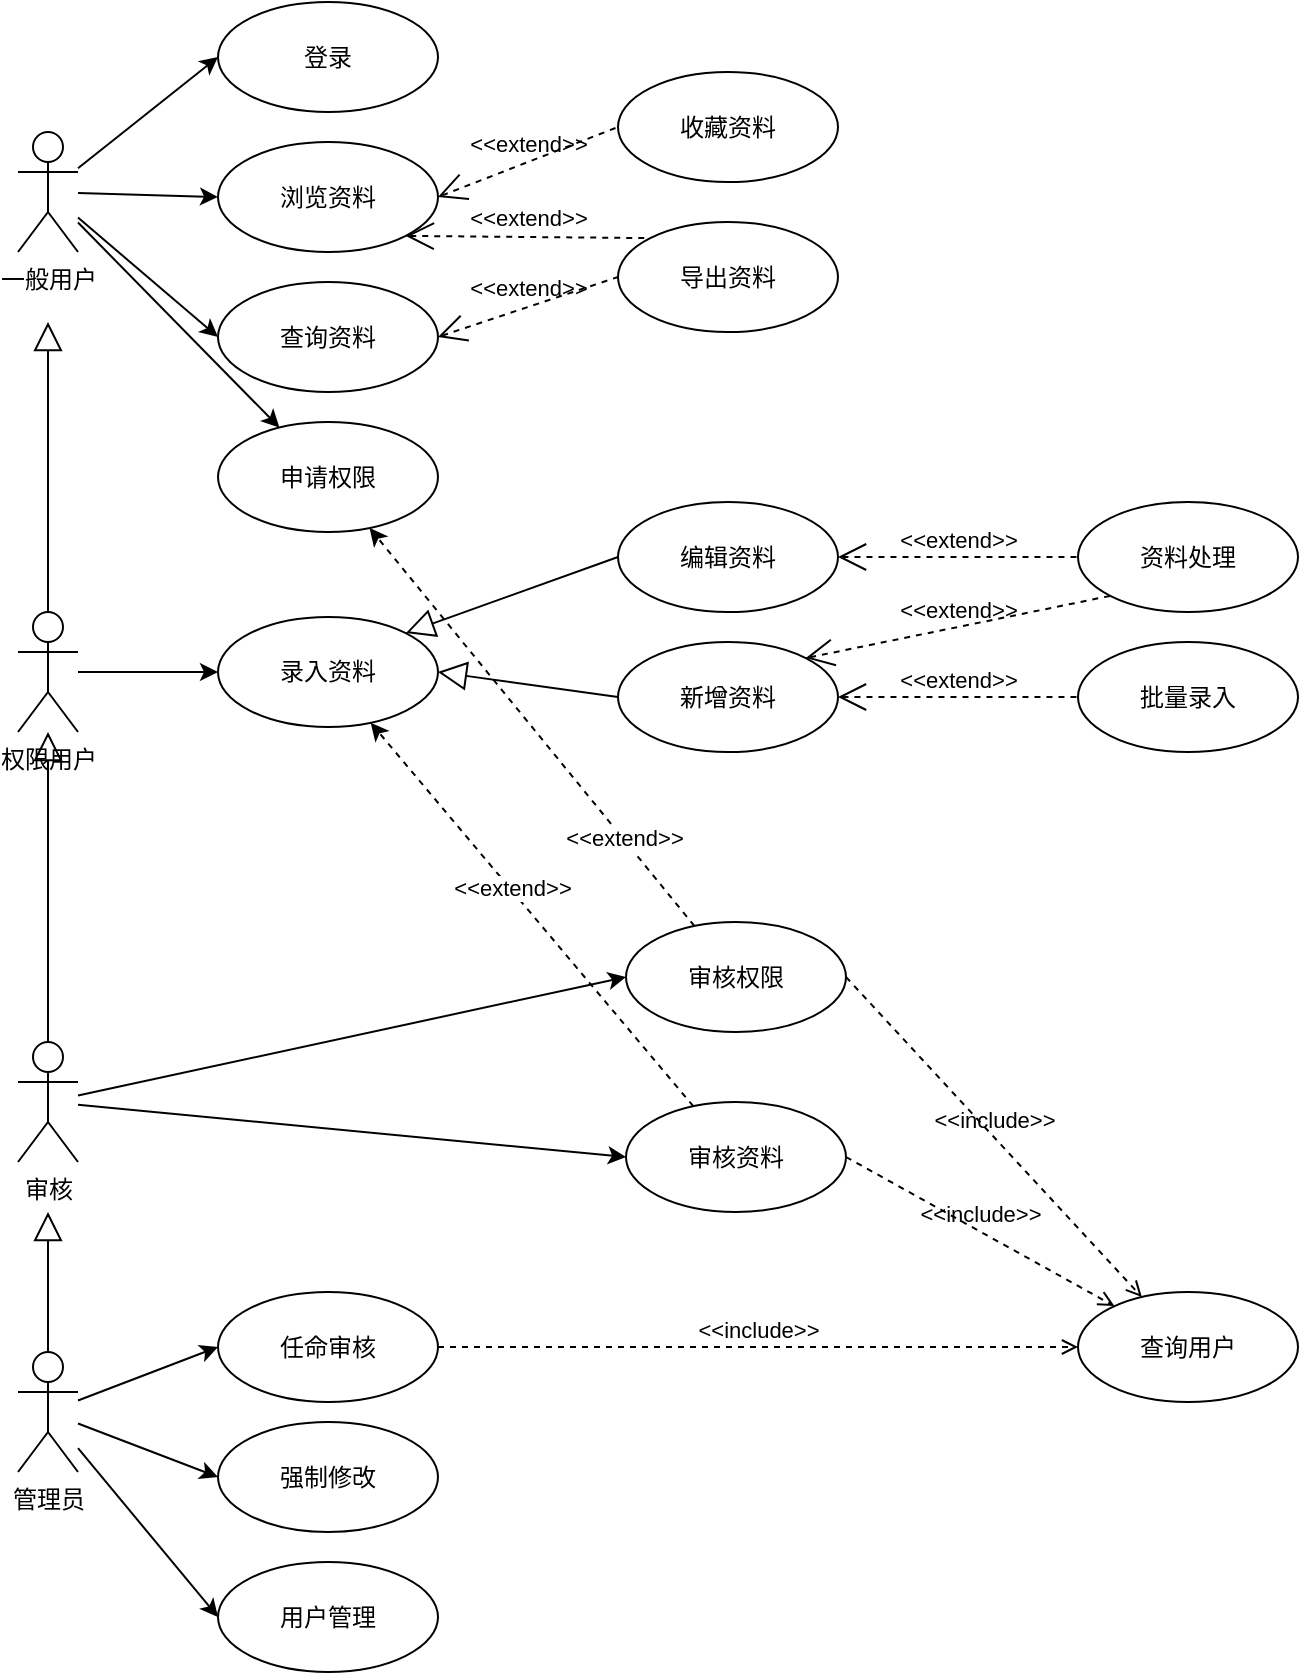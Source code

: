<mxfile version="21.3.8" type="github">
  <diagram name="第 1 页" id="AIWA9SYzXgfP6c0yYHo8">
    <mxGraphModel dx="2074" dy="1106" grid="1" gridSize="10" guides="1" tooltips="1" connect="1" arrows="1" fold="1" page="1" pageScale="1" pageWidth="827" pageHeight="1169" math="0" shadow="0">
      <root>
        <mxCell id="0" />
        <mxCell id="1" parent="0" />
        <mxCell id="RKaLyiD0GiruappCpscS-34" style="rounded=0;orthogonalLoop=1;jettySize=auto;html=1;entryX=0;entryY=0.5;entryDx=0;entryDy=0;" parent="1" source="RKaLyiD0GiruappCpscS-1" target="RKaLyiD0GiruappCpscS-16" edge="1">
          <mxGeometry relative="1" as="geometry" />
        </mxCell>
        <mxCell id="RKaLyiD0GiruappCpscS-35" style="rounded=0;orthogonalLoop=1;jettySize=auto;html=1;entryX=0;entryY=0.5;entryDx=0;entryDy=0;" parent="1" source="RKaLyiD0GiruappCpscS-1" target="RKaLyiD0GiruappCpscS-15" edge="1">
          <mxGeometry relative="1" as="geometry" />
        </mxCell>
        <mxCell id="RKaLyiD0GiruappCpscS-36" style="rounded=0;orthogonalLoop=1;jettySize=auto;html=1;entryX=0;entryY=0.5;entryDx=0;entryDy=0;" parent="1" source="RKaLyiD0GiruappCpscS-1" target="RKaLyiD0GiruappCpscS-12" edge="1">
          <mxGeometry relative="1" as="geometry" />
        </mxCell>
        <mxCell id="hWtvvQXqod2vjXrRNYsd-2" style="rounded=0;orthogonalLoop=1;jettySize=auto;html=1;" edge="1" parent="1" source="RKaLyiD0GiruappCpscS-1" target="hWtvvQXqod2vjXrRNYsd-1">
          <mxGeometry relative="1" as="geometry" />
        </mxCell>
        <mxCell id="RKaLyiD0GiruappCpscS-1" value="一般用户" style="shape=umlActor;verticalLabelPosition=bottom;verticalAlign=top;html=1;" parent="1" vertex="1">
          <mxGeometry x="110" y="205" width="30" height="60" as="geometry" />
        </mxCell>
        <mxCell id="RKaLyiD0GiruappCpscS-56" style="edgeStyle=orthogonalEdgeStyle;rounded=0;orthogonalLoop=1;jettySize=auto;html=1;entryX=0;entryY=0.5;entryDx=0;entryDy=0;" parent="1" source="RKaLyiD0GiruappCpscS-2" target="RKaLyiD0GiruappCpscS-54" edge="1">
          <mxGeometry relative="1" as="geometry" />
        </mxCell>
        <mxCell id="RKaLyiD0GiruappCpscS-2" value="权限用户" style="shape=umlActor;verticalLabelPosition=bottom;verticalAlign=top;html=1;" parent="1" vertex="1">
          <mxGeometry x="110" y="445" width="30" height="60" as="geometry" />
        </mxCell>
        <mxCell id="RKaLyiD0GiruappCpscS-41" style="rounded=0;orthogonalLoop=1;jettySize=auto;html=1;entryX=0;entryY=0.5;entryDx=0;entryDy=0;" parent="1" source="RKaLyiD0GiruappCpscS-3" target="RKaLyiD0GiruappCpscS-24" edge="1">
          <mxGeometry relative="1" as="geometry" />
        </mxCell>
        <mxCell id="RKaLyiD0GiruappCpscS-42" style="rounded=0;orthogonalLoop=1;jettySize=auto;html=1;entryX=0;entryY=0.5;entryDx=0;entryDy=0;" parent="1" source="RKaLyiD0GiruappCpscS-3" target="RKaLyiD0GiruappCpscS-33" edge="1">
          <mxGeometry relative="1" as="geometry" />
        </mxCell>
        <mxCell id="RKaLyiD0GiruappCpscS-43" style="rounded=0;orthogonalLoop=1;jettySize=auto;html=1;entryX=0;entryY=0.5;entryDx=0;entryDy=0;" parent="1" source="RKaLyiD0GiruappCpscS-3" target="RKaLyiD0GiruappCpscS-25" edge="1">
          <mxGeometry relative="1" as="geometry" />
        </mxCell>
        <mxCell id="RKaLyiD0GiruappCpscS-3" value="管理员" style="shape=umlActor;verticalLabelPosition=bottom;verticalAlign=top;html=1;" parent="1" vertex="1">
          <mxGeometry x="110" y="815" width="30" height="60" as="geometry" />
        </mxCell>
        <mxCell id="RKaLyiD0GiruappCpscS-39" style="rounded=0;orthogonalLoop=1;jettySize=auto;html=1;entryX=0;entryY=0.5;entryDx=0;entryDy=0;" parent="1" source="RKaLyiD0GiruappCpscS-6" target="RKaLyiD0GiruappCpscS-23" edge="1">
          <mxGeometry relative="1" as="geometry" />
        </mxCell>
        <mxCell id="RKaLyiD0GiruappCpscS-40" style="rounded=0;orthogonalLoop=1;jettySize=auto;html=1;entryX=0;entryY=0.5;entryDx=0;entryDy=0;" parent="1" source="RKaLyiD0GiruappCpscS-6" target="RKaLyiD0GiruappCpscS-22" edge="1">
          <mxGeometry relative="1" as="geometry" />
        </mxCell>
        <mxCell id="RKaLyiD0GiruappCpscS-6" value="审核" style="shape=umlActor;verticalLabelPosition=bottom;verticalAlign=top;html=1;" parent="1" vertex="1">
          <mxGeometry x="110" y="660" width="30" height="60" as="geometry" />
        </mxCell>
        <mxCell id="RKaLyiD0GiruappCpscS-12" value="查询资料" style="ellipse;whiteSpace=wrap;html=1;" parent="1" vertex="1">
          <mxGeometry x="210" y="280" width="110" height="55" as="geometry" />
        </mxCell>
        <mxCell id="RKaLyiD0GiruappCpscS-13" value="编辑资料" style="ellipse;whiteSpace=wrap;html=1;" parent="1" vertex="1">
          <mxGeometry x="410" y="390" width="110" height="55" as="geometry" />
        </mxCell>
        <mxCell id="RKaLyiD0GiruappCpscS-15" value="浏览资料" style="ellipse;whiteSpace=wrap;html=1;" parent="1" vertex="1">
          <mxGeometry x="210" y="210" width="110" height="55" as="geometry" />
        </mxCell>
        <mxCell id="RKaLyiD0GiruappCpscS-16" value="登录" style="ellipse;whiteSpace=wrap;html=1;" parent="1" vertex="1">
          <mxGeometry x="210" y="140" width="110" height="55" as="geometry" />
        </mxCell>
        <mxCell id="RKaLyiD0GiruappCpscS-17" value="收藏资料" style="ellipse;whiteSpace=wrap;html=1;" parent="1" vertex="1">
          <mxGeometry x="410" y="175" width="110" height="55" as="geometry" />
        </mxCell>
        <mxCell id="RKaLyiD0GiruappCpscS-18" value="导出资料" style="ellipse;whiteSpace=wrap;html=1;" parent="1" vertex="1">
          <mxGeometry x="410" y="250" width="110" height="55" as="geometry" />
        </mxCell>
        <mxCell id="RKaLyiD0GiruappCpscS-20" value="新增资料" style="ellipse;whiteSpace=wrap;html=1;" parent="1" vertex="1">
          <mxGeometry x="410" y="460" width="110" height="55" as="geometry" />
        </mxCell>
        <mxCell id="RKaLyiD0GiruappCpscS-21" value="资料处理" style="ellipse;whiteSpace=wrap;html=1;" parent="1" vertex="1">
          <mxGeometry x="640" y="390" width="110" height="55" as="geometry" />
        </mxCell>
        <mxCell id="hWtvvQXqod2vjXrRNYsd-4" style="rounded=0;orthogonalLoop=1;jettySize=auto;html=1;dashed=1;" edge="1" parent="1" source="RKaLyiD0GiruappCpscS-22" target="RKaLyiD0GiruappCpscS-54">
          <mxGeometry relative="1" as="geometry" />
        </mxCell>
        <mxCell id="hWtvvQXqod2vjXrRNYsd-6" value="&amp;lt;&amp;lt;extend&amp;gt;&amp;gt;" style="edgeLabel;html=1;align=center;verticalAlign=middle;resizable=0;points=[];" vertex="1" connectable="0" parent="hWtvvQXqod2vjXrRNYsd-4">
          <mxGeometry x="0.139" relative="1" as="geometry">
            <mxPoint x="1" as="offset" />
          </mxGeometry>
        </mxCell>
        <mxCell id="RKaLyiD0GiruappCpscS-22" value="审核资料" style="ellipse;whiteSpace=wrap;html=1;" parent="1" vertex="1">
          <mxGeometry x="414" y="690" width="110" height="55" as="geometry" />
        </mxCell>
        <mxCell id="hWtvvQXqod2vjXrRNYsd-5" style="rounded=0;orthogonalLoop=1;jettySize=auto;html=1;dashed=1;" edge="1" parent="1" source="RKaLyiD0GiruappCpscS-23" target="hWtvvQXqod2vjXrRNYsd-1">
          <mxGeometry relative="1" as="geometry" />
        </mxCell>
        <mxCell id="hWtvvQXqod2vjXrRNYsd-7" value="&amp;lt;&amp;lt;extend&amp;gt;&amp;gt;" style="edgeLabel;html=1;align=center;verticalAlign=middle;resizable=0;points=[];" vertex="1" connectable="0" parent="hWtvvQXqod2vjXrRNYsd-5">
          <mxGeometry x="-0.561" y="-1" relative="1" as="geometry">
            <mxPoint x="-1" as="offset" />
          </mxGeometry>
        </mxCell>
        <mxCell id="RKaLyiD0GiruappCpscS-23" value="审核权限" style="ellipse;whiteSpace=wrap;html=1;" parent="1" vertex="1">
          <mxGeometry x="414" y="600" width="110" height="55" as="geometry" />
        </mxCell>
        <mxCell id="RKaLyiD0GiruappCpscS-24" value="任命审核" style="ellipse;whiteSpace=wrap;html=1;" parent="1" vertex="1">
          <mxGeometry x="210" y="785" width="110" height="55" as="geometry" />
        </mxCell>
        <mxCell id="RKaLyiD0GiruappCpscS-25" value="强制修改" style="ellipse;whiteSpace=wrap;html=1;" parent="1" vertex="1">
          <mxGeometry x="210" y="850" width="110" height="55" as="geometry" />
        </mxCell>
        <mxCell id="RKaLyiD0GiruappCpscS-26" value="批量录入" style="ellipse;whiteSpace=wrap;html=1;" parent="1" vertex="1">
          <mxGeometry x="640" y="460" width="110" height="55" as="geometry" />
        </mxCell>
        <mxCell id="RKaLyiD0GiruappCpscS-27" value="" style="edgeStyle=none;html=1;endArrow=block;endFill=0;endSize=12;verticalAlign=bottom;rounded=0;exitX=0.5;exitY=0;exitDx=0;exitDy=0;exitPerimeter=0;" parent="1" source="RKaLyiD0GiruappCpscS-3" edge="1">
          <mxGeometry width="160" relative="1" as="geometry">
            <mxPoint x="125" y="805" as="sourcePoint" />
            <mxPoint x="125" y="745" as="targetPoint" />
          </mxGeometry>
        </mxCell>
        <mxCell id="RKaLyiD0GiruappCpscS-28" value="" style="edgeStyle=none;html=1;endArrow=block;endFill=0;endSize=12;verticalAlign=bottom;rounded=0;exitX=0.5;exitY=0;exitDx=0;exitDy=0;exitPerimeter=0;" parent="1" source="RKaLyiD0GiruappCpscS-6" edge="1" target="RKaLyiD0GiruappCpscS-2">
          <mxGeometry width="160" relative="1" as="geometry">
            <mxPoint x="130" y="555" as="sourcePoint" />
            <mxPoint x="125" y="585" as="targetPoint" />
          </mxGeometry>
        </mxCell>
        <mxCell id="RKaLyiD0GiruappCpscS-30" value="" style="edgeStyle=none;html=1;endArrow=block;endFill=0;endSize=12;verticalAlign=bottom;rounded=0;exitX=0.5;exitY=0;exitDx=0;exitDy=0;exitPerimeter=0;" parent="1" source="RKaLyiD0GiruappCpscS-2" edge="1">
          <mxGeometry width="160" relative="1" as="geometry">
            <mxPoint x="130" y="450" as="sourcePoint" />
            <mxPoint x="125" y="300" as="targetPoint" />
          </mxGeometry>
        </mxCell>
        <mxCell id="RKaLyiD0GiruappCpscS-33" value="用户管理" style="ellipse;whiteSpace=wrap;html=1;" parent="1" vertex="1">
          <mxGeometry x="210" y="920" width="110" height="55" as="geometry" />
        </mxCell>
        <mxCell id="RKaLyiD0GiruappCpscS-44" value="查询用户" style="ellipse;whiteSpace=wrap;html=1;" parent="1" vertex="1">
          <mxGeometry x="640" y="785" width="110" height="55" as="geometry" />
        </mxCell>
        <mxCell id="RKaLyiD0GiruappCpscS-45" value="&amp;lt;&amp;lt;extend&amp;gt;&amp;gt;" style="edgeStyle=none;html=1;startArrow=open;endArrow=none;startSize=12;verticalAlign=bottom;dashed=1;labelBackgroundColor=none;rounded=0;entryX=0;entryY=0.5;entryDx=0;entryDy=0;exitX=1;exitY=0.5;exitDx=0;exitDy=0;" parent="1" source="RKaLyiD0GiruappCpscS-15" target="RKaLyiD0GiruappCpscS-17" edge="1">
          <mxGeometry width="160" relative="1" as="geometry">
            <mxPoint x="380" y="335" as="sourcePoint" />
            <mxPoint x="540" y="335" as="targetPoint" />
          </mxGeometry>
        </mxCell>
        <mxCell id="RKaLyiD0GiruappCpscS-46" value="&amp;lt;&amp;lt;extend&amp;gt;&amp;gt;" style="edgeStyle=none;html=1;startArrow=open;endArrow=none;startSize=12;verticalAlign=bottom;dashed=1;labelBackgroundColor=none;rounded=0;entryX=0;entryY=0;entryDx=0;entryDy=0;exitX=1;exitY=1;exitDx=0;exitDy=0;" parent="1" source="RKaLyiD0GiruappCpscS-15" target="RKaLyiD0GiruappCpscS-18" edge="1">
          <mxGeometry width="160" relative="1" as="geometry">
            <mxPoint x="330" y="248" as="sourcePoint" />
            <mxPoint x="410" y="213" as="targetPoint" />
          </mxGeometry>
        </mxCell>
        <mxCell id="RKaLyiD0GiruappCpscS-47" value="&amp;lt;&amp;lt;extend&amp;gt;&amp;gt;" style="edgeStyle=none;html=1;startArrow=open;endArrow=none;startSize=12;verticalAlign=bottom;dashed=1;labelBackgroundColor=none;rounded=0;entryX=0;entryY=0.5;entryDx=0;entryDy=0;exitX=1;exitY=0.5;exitDx=0;exitDy=0;" parent="1" source="RKaLyiD0GiruappCpscS-12" target="RKaLyiD0GiruappCpscS-18" edge="1">
          <mxGeometry width="160" relative="1" as="geometry">
            <mxPoint x="340" y="258" as="sourcePoint" />
            <mxPoint x="420" y="223" as="targetPoint" />
          </mxGeometry>
        </mxCell>
        <mxCell id="RKaLyiD0GiruappCpscS-48" value="&amp;lt;&amp;lt;extend&amp;gt;&amp;gt;" style="edgeStyle=none;html=1;startArrow=open;endArrow=none;startSize=12;verticalAlign=bottom;dashed=1;labelBackgroundColor=none;rounded=0;entryX=0;entryY=0.5;entryDx=0;entryDy=0;exitX=1;exitY=0.5;exitDx=0;exitDy=0;" parent="1" source="RKaLyiD0GiruappCpscS-13" target="RKaLyiD0GiruappCpscS-21" edge="1">
          <mxGeometry width="160" relative="1" as="geometry">
            <mxPoint x="520" y="440" as="sourcePoint" />
            <mxPoint x="600" y="410" as="targetPoint" />
          </mxGeometry>
        </mxCell>
        <mxCell id="RKaLyiD0GiruappCpscS-49" value="&amp;lt;&amp;lt;extend&amp;gt;&amp;gt;" style="edgeStyle=none;html=1;startArrow=open;endArrow=none;startSize=12;verticalAlign=bottom;dashed=1;labelBackgroundColor=none;rounded=0;entryX=0;entryY=1;entryDx=0;entryDy=0;exitX=1;exitY=0;exitDx=0;exitDy=0;" parent="1" source="RKaLyiD0GiruappCpscS-20" target="RKaLyiD0GiruappCpscS-21" edge="1">
          <mxGeometry width="160" relative="1" as="geometry">
            <mxPoint x="530" y="428" as="sourcePoint" />
            <mxPoint x="610" y="428" as="targetPoint" />
          </mxGeometry>
        </mxCell>
        <mxCell id="RKaLyiD0GiruappCpscS-50" value="&amp;lt;&amp;lt;extend&amp;gt;&amp;gt;" style="edgeStyle=none;html=1;startArrow=open;endArrow=none;startSize=12;verticalAlign=bottom;dashed=1;labelBackgroundColor=none;rounded=0;entryX=0;entryY=0.5;entryDx=0;entryDy=0;exitX=1;exitY=0.5;exitDx=0;exitDy=0;" parent="1" source="RKaLyiD0GiruappCpscS-20" target="RKaLyiD0GiruappCpscS-26" edge="1">
          <mxGeometry width="160" relative="1" as="geometry">
            <mxPoint x="500" y="540" as="sourcePoint" />
            <mxPoint x="580" y="470" as="targetPoint" />
          </mxGeometry>
        </mxCell>
        <mxCell id="RKaLyiD0GiruappCpscS-51" value="&amp;lt;&amp;lt;include&amp;gt;&amp;gt;" style="edgeStyle=none;html=1;endArrow=open;verticalAlign=bottom;dashed=1;labelBackgroundColor=none;rounded=0;exitX=1;exitY=0.5;exitDx=0;exitDy=0;" parent="1" source="RKaLyiD0GiruappCpscS-23" edge="1" target="RKaLyiD0GiruappCpscS-44">
          <mxGeometry width="160" relative="1" as="geometry">
            <mxPoint x="334" y="560" as="sourcePoint" />
            <mxPoint x="664" y="730" as="targetPoint" />
          </mxGeometry>
        </mxCell>
        <mxCell id="RKaLyiD0GiruappCpscS-52" value="&amp;lt;&amp;lt;include&amp;gt;&amp;gt;" style="edgeStyle=none;html=1;endArrow=open;verticalAlign=bottom;dashed=1;labelBackgroundColor=none;rounded=0;exitX=1;exitY=0.5;exitDx=0;exitDy=0;" parent="1" source="RKaLyiD0GiruappCpscS-22" target="RKaLyiD0GiruappCpscS-44" edge="1">
          <mxGeometry width="160" relative="1" as="geometry">
            <mxPoint x="534" y="648" as="sourcePoint" />
            <mxPoint x="614" y="648" as="targetPoint" />
          </mxGeometry>
        </mxCell>
        <mxCell id="RKaLyiD0GiruappCpscS-54" value="录入资料" style="ellipse;whiteSpace=wrap;html=1;" parent="1" vertex="1">
          <mxGeometry x="210" y="447.5" width="110" height="55" as="geometry" />
        </mxCell>
        <mxCell id="RKaLyiD0GiruappCpscS-55" value="&amp;lt;&amp;lt;include&amp;gt;&amp;gt;" style="edgeStyle=none;html=1;endArrow=open;verticalAlign=bottom;dashed=1;labelBackgroundColor=none;rounded=0;exitX=1;exitY=0.5;exitDx=0;exitDy=0;" parent="1" source="RKaLyiD0GiruappCpscS-24" target="RKaLyiD0GiruappCpscS-44" edge="1">
          <mxGeometry width="160" relative="1" as="geometry">
            <mxPoint x="330" y="743" as="sourcePoint" />
            <mxPoint x="391" y="766" as="targetPoint" />
          </mxGeometry>
        </mxCell>
        <mxCell id="RKaLyiD0GiruappCpscS-57" value="" style="edgeStyle=none;html=1;endArrow=block;endFill=0;endSize=12;verticalAlign=bottom;rounded=0;exitX=0;exitY=0.5;exitDx=0;exitDy=0;entryX=1;entryY=0;entryDx=0;entryDy=0;" parent="1" source="RKaLyiD0GiruappCpscS-13" target="RKaLyiD0GiruappCpscS-54" edge="1">
          <mxGeometry width="160" relative="1" as="geometry">
            <mxPoint x="130" y="505" as="sourcePoint" />
            <mxPoint x="290" y="505" as="targetPoint" />
          </mxGeometry>
        </mxCell>
        <mxCell id="RKaLyiD0GiruappCpscS-58" value="" style="edgeStyle=none;html=1;endArrow=block;endFill=0;endSize=12;verticalAlign=bottom;rounded=0;exitX=0;exitY=0.5;exitDx=0;exitDy=0;entryX=1;entryY=0.5;entryDx=0;entryDy=0;" parent="1" source="RKaLyiD0GiruappCpscS-20" target="RKaLyiD0GiruappCpscS-54" edge="1">
          <mxGeometry width="160" relative="1" as="geometry">
            <mxPoint x="130" y="505" as="sourcePoint" />
            <mxPoint x="290" y="505" as="targetPoint" />
          </mxGeometry>
        </mxCell>
        <mxCell id="hWtvvQXqod2vjXrRNYsd-1" value="申请权限" style="ellipse;whiteSpace=wrap;html=1;" vertex="1" parent="1">
          <mxGeometry x="210" y="350" width="110" height="55" as="geometry" />
        </mxCell>
      </root>
    </mxGraphModel>
  </diagram>
</mxfile>
